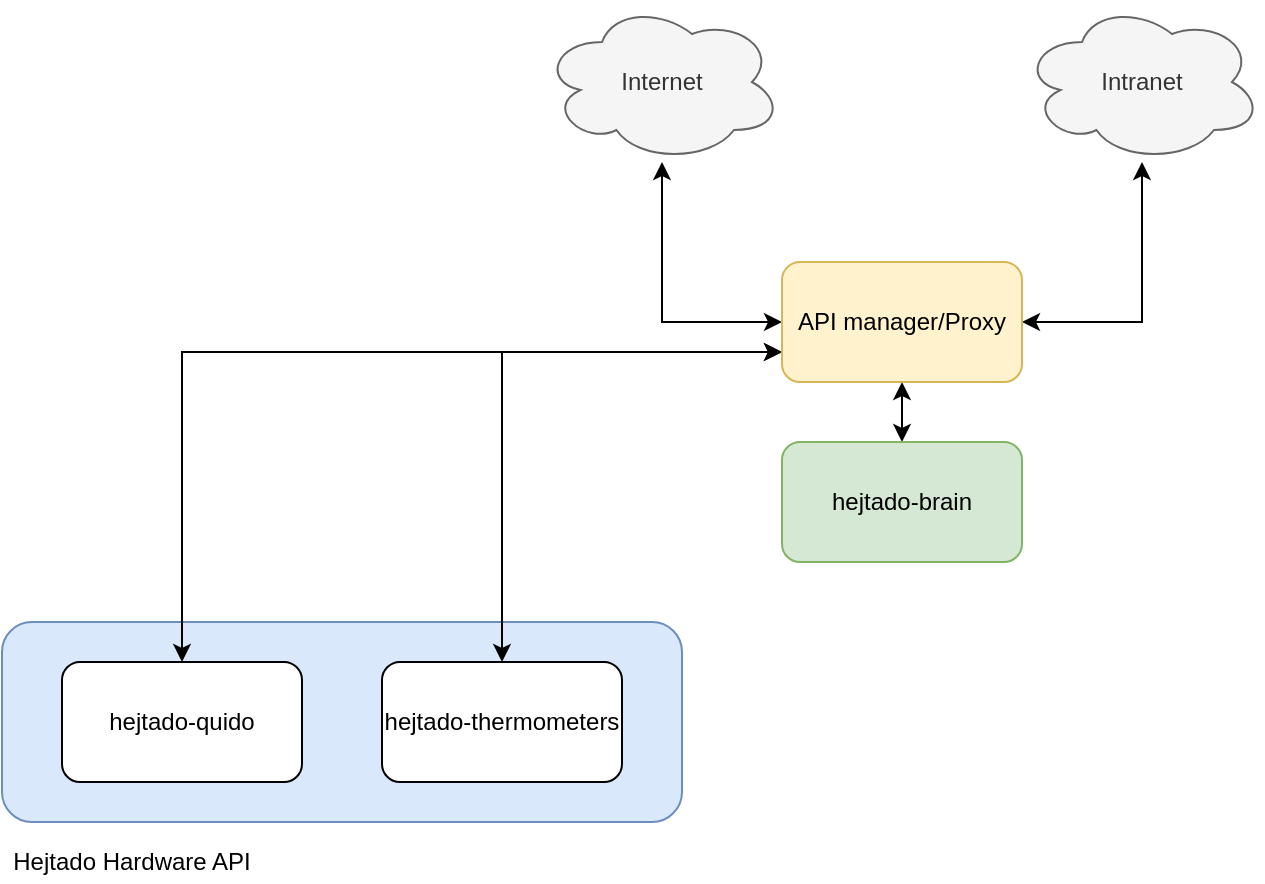 <mxfile version="12.1.4" type="github" pages="1">
  <diagram id="WP0_x2ScLb-KjzCaMxeH" name="Page-1">
    <mxGraphModel dx="1426" dy="962" grid="1" gridSize="10" guides="1" tooltips="1" connect="1" arrows="1" fold="1" page="1" pageScale="1" pageWidth="1169" pageHeight="827" math="0" shadow="0">
      <root>
        <mxCell id="0"/>
        <mxCell id="1" parent="0"/>
        <mxCell id="FEcCHL-Ps7Zam9JdG29B-9" value="" style="rounded=1;whiteSpace=wrap;html=1;fillColor=#dae8fc;strokeColor=#6c8ebf;" vertex="1" parent="1">
          <mxGeometry x="130" y="380" width="340" height="100" as="geometry"/>
        </mxCell>
        <mxCell id="FEcCHL-Ps7Zam9JdG29B-4" style="edgeStyle=orthogonalEdgeStyle;rounded=0;orthogonalLoop=1;jettySize=auto;html=1;entryX=0;entryY=0.5;entryDx=0;entryDy=0;startArrow=classic;startFill=1;" edge="1" parent="1" source="FEcCHL-Ps7Zam9JdG29B-1" target="FEcCHL-Ps7Zam9JdG29B-3">
          <mxGeometry relative="1" as="geometry"/>
        </mxCell>
        <mxCell id="FEcCHL-Ps7Zam9JdG29B-1" value="Internet" style="ellipse;shape=cloud;whiteSpace=wrap;html=1;fillColor=#f5f5f5;strokeColor=#666666;fontColor=#333333;" vertex="1" parent="1">
          <mxGeometry x="400" y="70" width="120" height="80" as="geometry"/>
        </mxCell>
        <mxCell id="FEcCHL-Ps7Zam9JdG29B-5" style="edgeStyle=orthogonalEdgeStyle;rounded=0;orthogonalLoop=1;jettySize=auto;html=1;entryX=1;entryY=0.5;entryDx=0;entryDy=0;startArrow=classic;startFill=1;" edge="1" parent="1" source="FEcCHL-Ps7Zam9JdG29B-2" target="FEcCHL-Ps7Zam9JdG29B-3">
          <mxGeometry relative="1" as="geometry"/>
        </mxCell>
        <mxCell id="FEcCHL-Ps7Zam9JdG29B-2" value="Intranet" style="ellipse;shape=cloud;whiteSpace=wrap;html=1;fillColor=#f5f5f5;strokeColor=#666666;fontColor=#333333;" vertex="1" parent="1">
          <mxGeometry x="640" y="70" width="120" height="80" as="geometry"/>
        </mxCell>
        <mxCell id="FEcCHL-Ps7Zam9JdG29B-13" style="edgeStyle=orthogonalEdgeStyle;rounded=0;orthogonalLoop=1;jettySize=auto;html=1;exitX=0;exitY=0.75;exitDx=0;exitDy=0;startArrow=classic;startFill=1;" edge="1" parent="1" source="FEcCHL-Ps7Zam9JdG29B-3" target="FEcCHL-Ps7Zam9JdG29B-7">
          <mxGeometry relative="1" as="geometry"/>
        </mxCell>
        <mxCell id="FEcCHL-Ps7Zam9JdG29B-14" style="edgeStyle=orthogonalEdgeStyle;rounded=0;orthogonalLoop=1;jettySize=auto;html=1;exitX=0;exitY=0.75;exitDx=0;exitDy=0;entryX=0.5;entryY=0;entryDx=0;entryDy=0;startArrow=classic;startFill=1;" edge="1" parent="1" source="FEcCHL-Ps7Zam9JdG29B-3" target="FEcCHL-Ps7Zam9JdG29B-6">
          <mxGeometry relative="1" as="geometry"/>
        </mxCell>
        <mxCell id="FEcCHL-Ps7Zam9JdG29B-15" style="edgeStyle=orthogonalEdgeStyle;rounded=0;orthogonalLoop=1;jettySize=auto;html=1;exitX=0.5;exitY=1;exitDx=0;exitDy=0;entryX=0.5;entryY=0;entryDx=0;entryDy=0;startArrow=classic;startFill=1;" edge="1" parent="1" source="FEcCHL-Ps7Zam9JdG29B-3" target="FEcCHL-Ps7Zam9JdG29B-8">
          <mxGeometry relative="1" as="geometry"/>
        </mxCell>
        <mxCell id="FEcCHL-Ps7Zam9JdG29B-3" value="API manager/Proxy" style="rounded=1;whiteSpace=wrap;html=1;fillColor=#fff2cc;strokeColor=#d6b656;" vertex="1" parent="1">
          <mxGeometry x="520" y="200" width="120" height="60" as="geometry"/>
        </mxCell>
        <mxCell id="FEcCHL-Ps7Zam9JdG29B-6" value="hejtado-quido" style="rounded=1;whiteSpace=wrap;html=1;" vertex="1" parent="1">
          <mxGeometry x="160" y="400" width="120" height="60" as="geometry"/>
        </mxCell>
        <mxCell id="FEcCHL-Ps7Zam9JdG29B-7" value="hejtado-thermometers" style="rounded=1;whiteSpace=wrap;html=1;" vertex="1" parent="1">
          <mxGeometry x="320" y="400" width="120" height="60" as="geometry"/>
        </mxCell>
        <mxCell id="FEcCHL-Ps7Zam9JdG29B-8" value="hejtado-brain" style="rounded=1;whiteSpace=wrap;html=1;fillColor=#d5e8d4;strokeColor=#82b366;" vertex="1" parent="1">
          <mxGeometry x="520" y="290" width="120" height="60" as="geometry"/>
        </mxCell>
        <mxCell id="FEcCHL-Ps7Zam9JdG29B-12" value="Hejtado Hardware API" style="text;html=1;strokeColor=none;fillColor=none;align=center;verticalAlign=middle;whiteSpace=wrap;rounded=0;" vertex="1" parent="1">
          <mxGeometry x="130" y="490" width="130" height="20" as="geometry"/>
        </mxCell>
      </root>
    </mxGraphModel>
  </diagram>
</mxfile>
